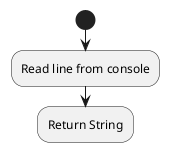 @startuml
'https://plantuml.com/activity-diagram-beta

start
    :Read line from console;
    :Return String;
@enduml
